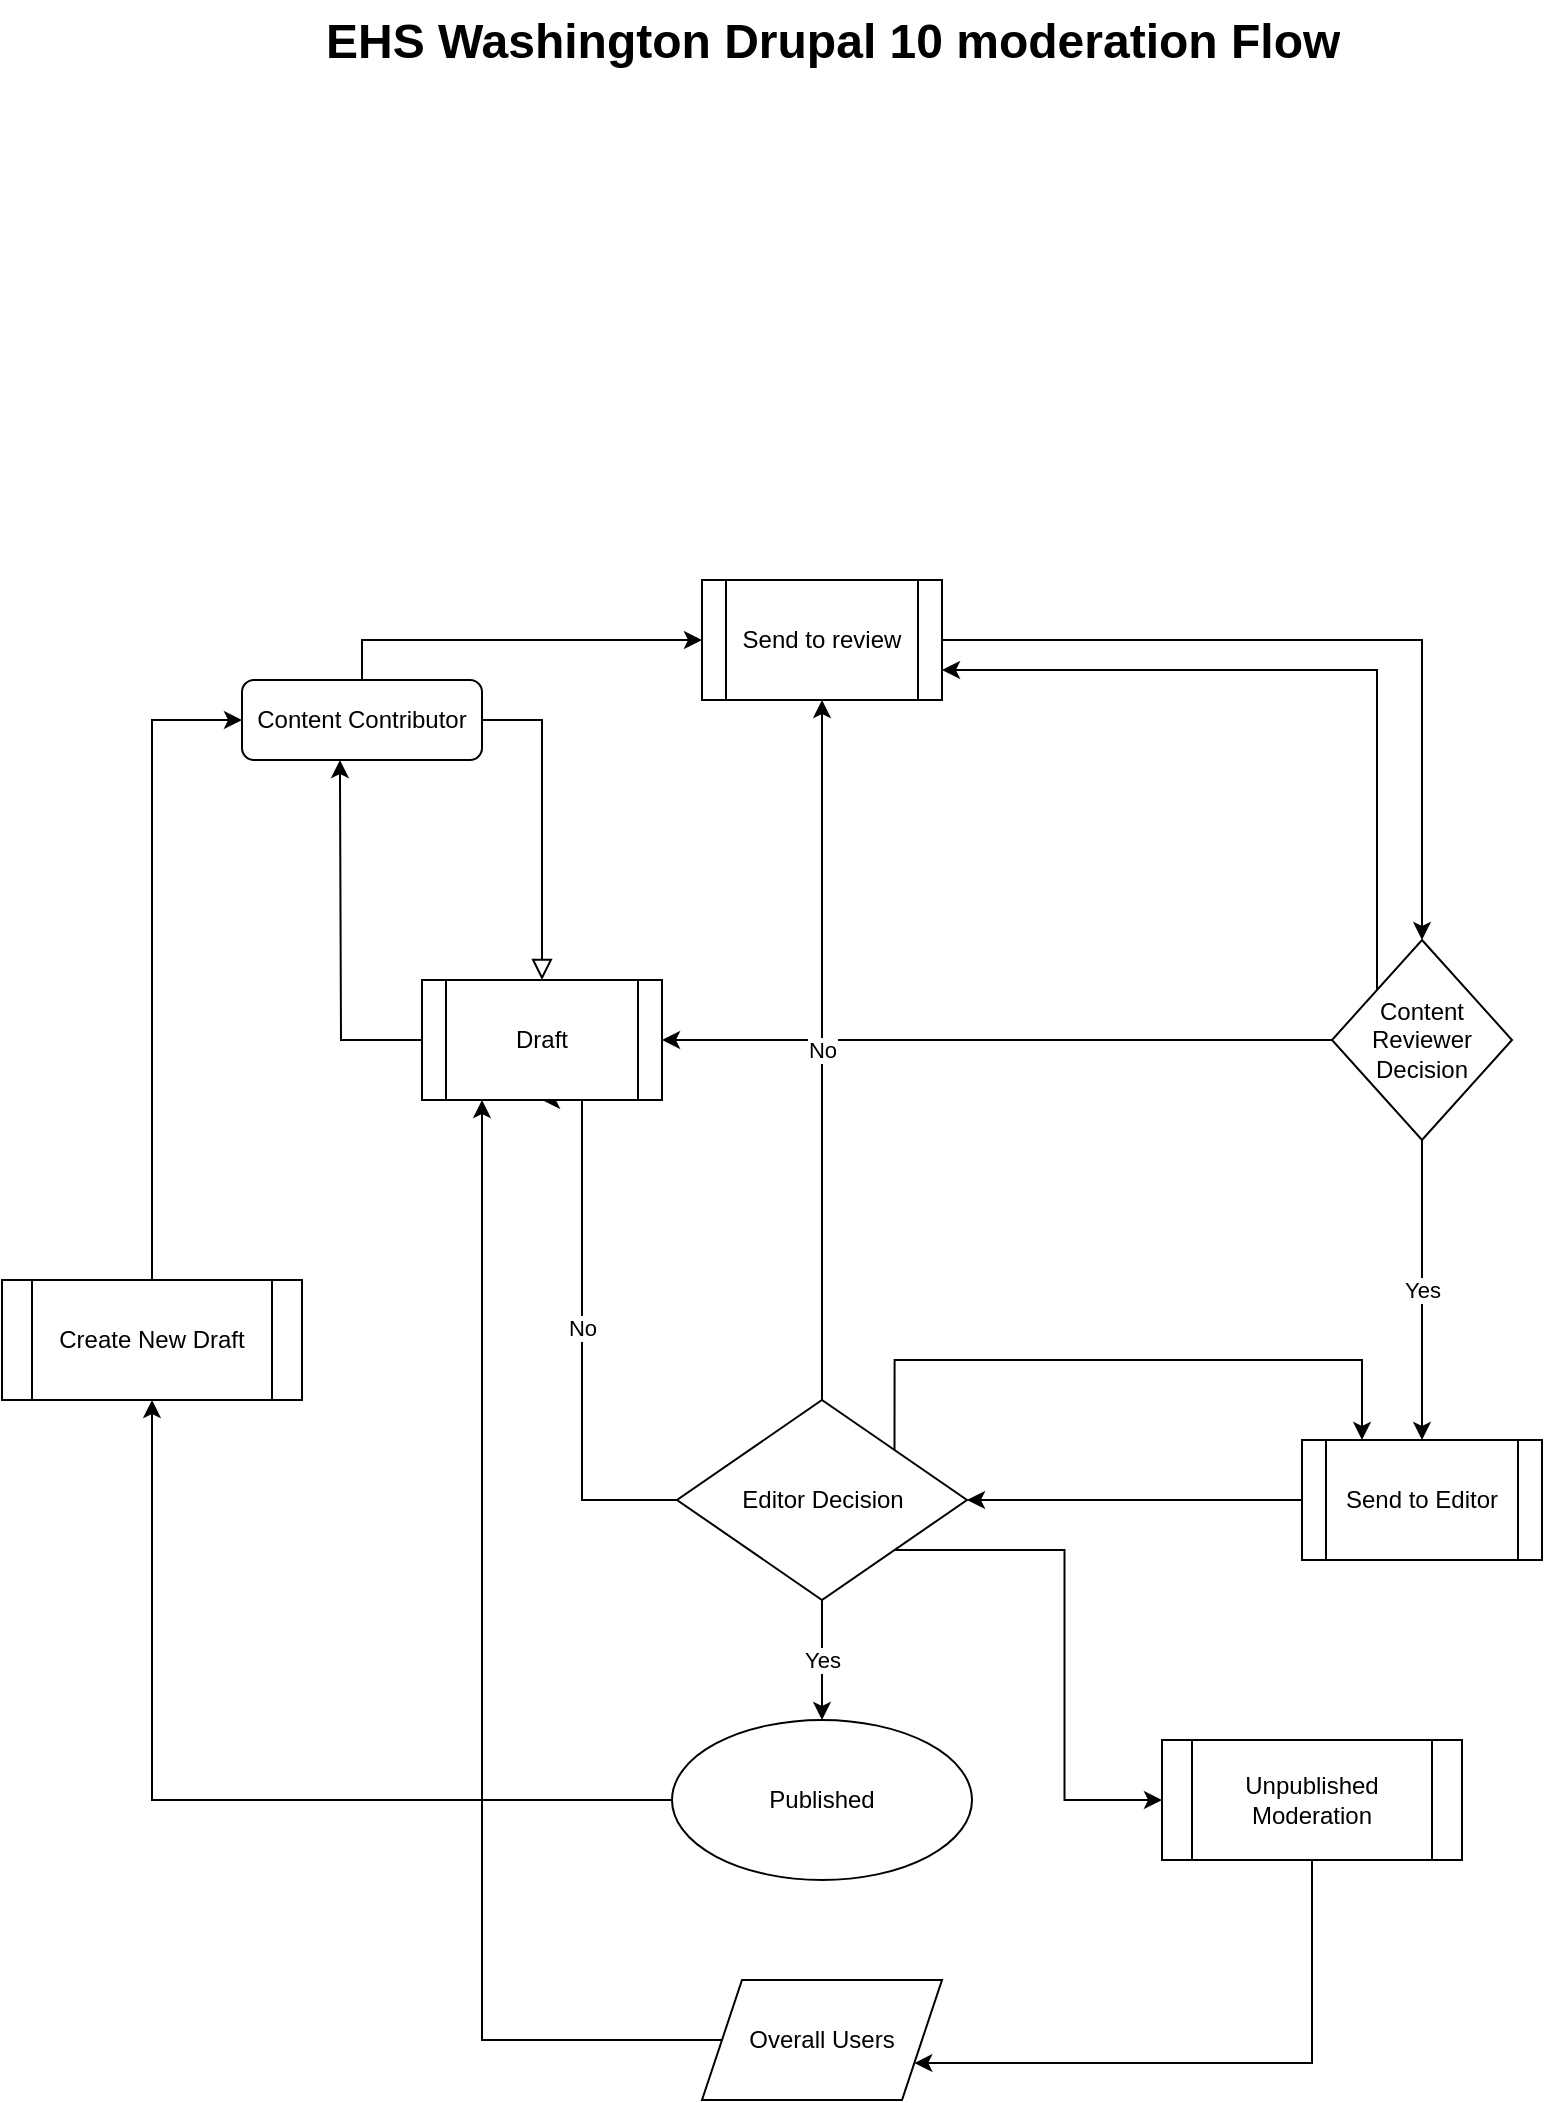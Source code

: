 <mxfile version="24.4.0" type="github">
  <diagram id="C5RBs43oDa-KdzZeNtuy" name="Page-1">
    <mxGraphModel dx="1114" dy="1692" grid="1" gridSize="10" guides="1" tooltips="1" connect="1" arrows="1" fold="1" page="1" pageScale="1" pageWidth="827" pageHeight="1169" math="0" shadow="0">
      <root>
        <mxCell id="WIyWlLk6GJQsqaUBKTNV-0" />
        <mxCell id="WIyWlLk6GJQsqaUBKTNV-1" parent="WIyWlLk6GJQsqaUBKTNV-0" />
        <mxCell id="WIyWlLk6GJQsqaUBKTNV-2" value="" style="rounded=0;html=1;jettySize=auto;orthogonalLoop=1;fontSize=11;endArrow=block;endFill=0;endSize=8;strokeWidth=1;shadow=0;labelBackgroundColor=none;edgeStyle=orthogonalEdgeStyle;entryX=0.5;entryY=0;entryDx=0;entryDy=0;" parent="WIyWlLk6GJQsqaUBKTNV-1" source="WIyWlLk6GJQsqaUBKTNV-3" target="mt0ydTyAhQ6fFZlKS6rV-10" edge="1">
          <mxGeometry relative="1" as="geometry">
            <mxPoint x="260" y="220" as="targetPoint" />
            <Array as="points">
              <mxPoint x="290" y="70" />
            </Array>
          </mxGeometry>
        </mxCell>
        <mxCell id="mt0ydTyAhQ6fFZlKS6rV-8" style="edgeStyle=orthogonalEdgeStyle;rounded=0;orthogonalLoop=1;jettySize=auto;html=1;exitX=0.5;exitY=0;exitDx=0;exitDy=0;entryX=0;entryY=0.5;entryDx=0;entryDy=0;" parent="WIyWlLk6GJQsqaUBKTNV-1" source="WIyWlLk6GJQsqaUBKTNV-3" target="mt0ydTyAhQ6fFZlKS6rV-2" edge="1">
          <mxGeometry relative="1" as="geometry">
            <Array as="points">
              <mxPoint x="200" y="30" />
            </Array>
          </mxGeometry>
        </mxCell>
        <mxCell id="WIyWlLk6GJQsqaUBKTNV-3" value="Content Contributor" style="rounded=1;whiteSpace=wrap;html=1;fontSize=12;glass=0;strokeWidth=1;shadow=0;" parent="WIyWlLk6GJQsqaUBKTNV-1" vertex="1">
          <mxGeometry x="140" y="50" width="120" height="40" as="geometry" />
        </mxCell>
        <mxCell id="mt0ydTyAhQ6fFZlKS6rV-0" style="edgeStyle=orthogonalEdgeStyle;rounded=0;orthogonalLoop=1;jettySize=auto;html=1;exitX=0;exitY=0.5;exitDx=0;exitDy=0;entryX=0.5;entryY=1;entryDx=0;entryDy=0;" parent="WIyWlLk6GJQsqaUBKTNV-1" source="mt0ydTyAhQ6fFZlKS6rV-10" edge="1">
          <mxGeometry relative="1" as="geometry">
            <mxPoint x="215.0" y="257.02" as="sourcePoint" />
            <mxPoint x="188.96" y="90" as="targetPoint" />
          </mxGeometry>
        </mxCell>
        <mxCell id="mt0ydTyAhQ6fFZlKS6rV-7" value="Yes" style="edgeStyle=orthogonalEdgeStyle;rounded=0;orthogonalLoop=1;jettySize=auto;html=1;exitX=0.5;exitY=1;exitDx=0;exitDy=0;" parent="WIyWlLk6GJQsqaUBKTNV-1" source="mt0ydTyAhQ6fFZlKS6rV-13" target="mt0ydTyAhQ6fFZlKS6rV-5" edge="1">
          <mxGeometry relative="1" as="geometry">
            <mxPoint x="730" y="140" as="sourcePoint" />
          </mxGeometry>
        </mxCell>
        <mxCell id="mt0ydTyAhQ6fFZlKS6rV-12" value="No" style="edgeStyle=orthogonalEdgeStyle;rounded=0;orthogonalLoop=1;jettySize=auto;html=1;exitX=0;exitY=0.5;exitDx=0;exitDy=0;entryX=0.5;entryY=1;entryDx=0;entryDy=0;" parent="WIyWlLk6GJQsqaUBKTNV-1" source="mt0ydTyAhQ6fFZlKS6rV-15" target="mt0ydTyAhQ6fFZlKS6rV-10" edge="1">
          <mxGeometry relative="1" as="geometry">
            <mxPoint x="260" y="390" as="sourcePoint" />
            <Array as="points">
              <mxPoint x="310" y="460" />
              <mxPoint x="310" y="260" />
            </Array>
          </mxGeometry>
        </mxCell>
        <mxCell id="mt0ydTyAhQ6fFZlKS6rV-14" style="edgeStyle=orthogonalEdgeStyle;rounded=0;orthogonalLoop=1;jettySize=auto;html=1;exitX=1;exitY=0.5;exitDx=0;exitDy=0;entryX=0.5;entryY=0;entryDx=0;entryDy=0;" parent="WIyWlLk6GJQsqaUBKTNV-1" source="mt0ydTyAhQ6fFZlKS6rV-2" target="mt0ydTyAhQ6fFZlKS6rV-13" edge="1">
          <mxGeometry relative="1" as="geometry" />
        </mxCell>
        <mxCell id="mt0ydTyAhQ6fFZlKS6rV-2" value="Send to review" style="shape=process;whiteSpace=wrap;html=1;backgroundOutline=1;" parent="WIyWlLk6GJQsqaUBKTNV-1" vertex="1">
          <mxGeometry x="370" width="120" height="60" as="geometry" />
        </mxCell>
        <mxCell id="mt0ydTyAhQ6fFZlKS6rV-11" style="edgeStyle=orthogonalEdgeStyle;rounded=0;orthogonalLoop=1;jettySize=auto;html=1;entryX=1;entryY=0.5;entryDx=0;entryDy=0;" parent="WIyWlLk6GJQsqaUBKTNV-1" source="mt0ydTyAhQ6fFZlKS6rV-5" target="mt0ydTyAhQ6fFZlKS6rV-15" edge="1">
          <mxGeometry relative="1" as="geometry">
            <mxPoint x="320" y="405" as="targetPoint" />
          </mxGeometry>
        </mxCell>
        <mxCell id="mt0ydTyAhQ6fFZlKS6rV-5" value="Send to Editor" style="shape=process;whiteSpace=wrap;html=1;backgroundOutline=1;" parent="WIyWlLk6GJQsqaUBKTNV-1" vertex="1">
          <mxGeometry x="670" y="430" width="120" height="60" as="geometry" />
        </mxCell>
        <mxCell id="mt0ydTyAhQ6fFZlKS6rV-10" value="Draft" style="shape=process;whiteSpace=wrap;html=1;backgroundOutline=1;" parent="WIyWlLk6GJQsqaUBKTNV-1" vertex="1">
          <mxGeometry x="230" y="200" width="120" height="60" as="geometry" />
        </mxCell>
        <mxCell id="mt0ydTyAhQ6fFZlKS6rV-22" style="edgeStyle=orthogonalEdgeStyle;rounded=0;orthogonalLoop=1;jettySize=auto;html=1;exitX=0;exitY=0.5;exitDx=0;exitDy=0;" parent="WIyWlLk6GJQsqaUBKTNV-1" source="mt0ydTyAhQ6fFZlKS6rV-13" target="mt0ydTyAhQ6fFZlKS6rV-10" edge="1">
          <mxGeometry relative="1" as="geometry" />
        </mxCell>
        <mxCell id="aCc-w78wNnyP66xplmAh-3" style="edgeStyle=orthogonalEdgeStyle;rounded=0;orthogonalLoop=1;jettySize=auto;html=1;exitX=0;exitY=0;exitDx=0;exitDy=0;entryX=1;entryY=0.75;entryDx=0;entryDy=0;" edge="1" parent="WIyWlLk6GJQsqaUBKTNV-1" source="mt0ydTyAhQ6fFZlKS6rV-13" target="mt0ydTyAhQ6fFZlKS6rV-2">
          <mxGeometry relative="1" as="geometry">
            <Array as="points">
              <mxPoint x="708" y="45" />
            </Array>
          </mxGeometry>
        </mxCell>
        <mxCell id="mt0ydTyAhQ6fFZlKS6rV-13" value="Content Reviewer Decision" style="rhombus;whiteSpace=wrap;html=1;" parent="WIyWlLk6GJQsqaUBKTNV-1" vertex="1">
          <mxGeometry x="685" y="180" width="90" height="100" as="geometry" />
        </mxCell>
        <mxCell id="mt0ydTyAhQ6fFZlKS6rV-16" value="No" style="edgeStyle=orthogonalEdgeStyle;rounded=0;orthogonalLoop=1;jettySize=auto;html=1;exitX=0.5;exitY=0;exitDx=0;exitDy=0;entryX=0.5;entryY=1;entryDx=0;entryDy=0;" parent="WIyWlLk6GJQsqaUBKTNV-1" source="mt0ydTyAhQ6fFZlKS6rV-15" target="mt0ydTyAhQ6fFZlKS6rV-2" edge="1">
          <mxGeometry relative="1" as="geometry">
            <mxPoint x="420" y="180" as="targetPoint" />
          </mxGeometry>
        </mxCell>
        <mxCell id="mt0ydTyAhQ6fFZlKS6rV-18" value="Yes" style="edgeStyle=orthogonalEdgeStyle;rounded=0;orthogonalLoop=1;jettySize=auto;html=1;" parent="WIyWlLk6GJQsqaUBKTNV-1" source="mt0ydTyAhQ6fFZlKS6rV-15" target="mt0ydTyAhQ6fFZlKS6rV-17" edge="1">
          <mxGeometry relative="1" as="geometry" />
        </mxCell>
        <mxCell id="8l-DjEYfRf0zJg4b3Q2n-1" style="edgeStyle=orthogonalEdgeStyle;rounded=0;orthogonalLoop=1;jettySize=auto;html=1;exitX=1;exitY=1;exitDx=0;exitDy=0;entryX=0;entryY=0.5;entryDx=0;entryDy=0;" parent="WIyWlLk6GJQsqaUBKTNV-1" source="mt0ydTyAhQ6fFZlKS6rV-15" target="8l-DjEYfRf0zJg4b3Q2n-0" edge="1">
          <mxGeometry relative="1" as="geometry" />
        </mxCell>
        <mxCell id="aCc-w78wNnyP66xplmAh-1" style="edgeStyle=orthogonalEdgeStyle;rounded=0;orthogonalLoop=1;jettySize=auto;html=1;exitX=1;exitY=0;exitDx=0;exitDy=0;entryX=0.25;entryY=0;entryDx=0;entryDy=0;" edge="1" parent="WIyWlLk6GJQsqaUBKTNV-1" source="mt0ydTyAhQ6fFZlKS6rV-15" target="mt0ydTyAhQ6fFZlKS6rV-5">
          <mxGeometry relative="1" as="geometry">
            <Array as="points">
              <mxPoint x="466" y="390" />
              <mxPoint x="700" y="390" />
            </Array>
          </mxGeometry>
        </mxCell>
        <mxCell id="mt0ydTyAhQ6fFZlKS6rV-15" value="Editor Decision" style="rhombus;whiteSpace=wrap;html=1;" parent="WIyWlLk6GJQsqaUBKTNV-1" vertex="1">
          <mxGeometry x="357.5" y="410" width="145" height="100" as="geometry" />
        </mxCell>
        <mxCell id="mt0ydTyAhQ6fFZlKS6rV-23" style="edgeStyle=orthogonalEdgeStyle;rounded=0;orthogonalLoop=1;jettySize=auto;html=1;exitX=0;exitY=0.5;exitDx=0;exitDy=0;entryX=0.5;entryY=1;entryDx=0;entryDy=0;" parent="WIyWlLk6GJQsqaUBKTNV-1" source="mt0ydTyAhQ6fFZlKS6rV-17" target="mt0ydTyAhQ6fFZlKS6rV-20" edge="1">
          <mxGeometry relative="1" as="geometry" />
        </mxCell>
        <mxCell id="mt0ydTyAhQ6fFZlKS6rV-17" value="Published" style="ellipse;whiteSpace=wrap;html=1;" parent="WIyWlLk6GJQsqaUBKTNV-1" vertex="1">
          <mxGeometry x="355" y="570" width="150" height="80" as="geometry" />
        </mxCell>
        <mxCell id="mt0ydTyAhQ6fFZlKS6rV-21" style="edgeStyle=orthogonalEdgeStyle;rounded=0;orthogonalLoop=1;jettySize=auto;html=1;exitX=0.5;exitY=0;exitDx=0;exitDy=0;entryX=0;entryY=0.5;entryDx=0;entryDy=0;" parent="WIyWlLk6GJQsqaUBKTNV-1" source="mt0ydTyAhQ6fFZlKS6rV-20" target="WIyWlLk6GJQsqaUBKTNV-3" edge="1">
          <mxGeometry relative="1" as="geometry" />
        </mxCell>
        <mxCell id="mt0ydTyAhQ6fFZlKS6rV-20" value="Create New Draft" style="shape=process;whiteSpace=wrap;html=1;backgroundOutline=1;" parent="WIyWlLk6GJQsqaUBKTNV-1" vertex="1">
          <mxGeometry x="20" y="350" width="150" height="60" as="geometry" />
        </mxCell>
        <mxCell id="aCc-w78wNnyP66xplmAh-5" style="edgeStyle=orthogonalEdgeStyle;rounded=0;orthogonalLoop=1;jettySize=auto;html=1;exitX=0.5;exitY=1;exitDx=0;exitDy=0;entryX=1;entryY=0.75;entryDx=0;entryDy=0;" edge="1" parent="WIyWlLk6GJQsqaUBKTNV-1" source="8l-DjEYfRf0zJg4b3Q2n-0" target="aCc-w78wNnyP66xplmAh-4">
          <mxGeometry relative="1" as="geometry">
            <Array as="points">
              <mxPoint x="675" y="742" />
            </Array>
          </mxGeometry>
        </mxCell>
        <mxCell id="8l-DjEYfRf0zJg4b3Q2n-0" value="Unpublished Moderation" style="shape=process;whiteSpace=wrap;html=1;backgroundOutline=1;" parent="WIyWlLk6GJQsqaUBKTNV-1" vertex="1">
          <mxGeometry x="600" y="580" width="150" height="60" as="geometry" />
        </mxCell>
        <mxCell id="8l-DjEYfRf0zJg4b3Q2n-7" value="&lt;h1 style=&quot;margin-top: 0px;&quot;&gt;EHS Washington Drupal 10 moderation Flow&lt;/h1&gt;" style="text;html=1;whiteSpace=wrap;overflow=hidden;rounded=0;" parent="WIyWlLk6GJQsqaUBKTNV-1" vertex="1">
          <mxGeometry x="180" y="-290" width="520" height="50" as="geometry" />
        </mxCell>
        <mxCell id="aCc-w78wNnyP66xplmAh-6" style="edgeStyle=orthogonalEdgeStyle;rounded=0;orthogonalLoop=1;jettySize=auto;html=1;exitX=0;exitY=0.5;exitDx=0;exitDy=0;entryX=0.25;entryY=1;entryDx=0;entryDy=0;" edge="1" parent="WIyWlLk6GJQsqaUBKTNV-1" source="aCc-w78wNnyP66xplmAh-4" target="mt0ydTyAhQ6fFZlKS6rV-10">
          <mxGeometry relative="1" as="geometry">
            <mxPoint x="250" y="500" as="targetPoint" />
          </mxGeometry>
        </mxCell>
        <mxCell id="aCc-w78wNnyP66xplmAh-4" value="Overall Users" style="shape=parallelogram;perimeter=parallelogramPerimeter;whiteSpace=wrap;html=1;fixedSize=1;" vertex="1" parent="WIyWlLk6GJQsqaUBKTNV-1">
          <mxGeometry x="370" y="700" width="120" height="60" as="geometry" />
        </mxCell>
      </root>
    </mxGraphModel>
  </diagram>
</mxfile>
